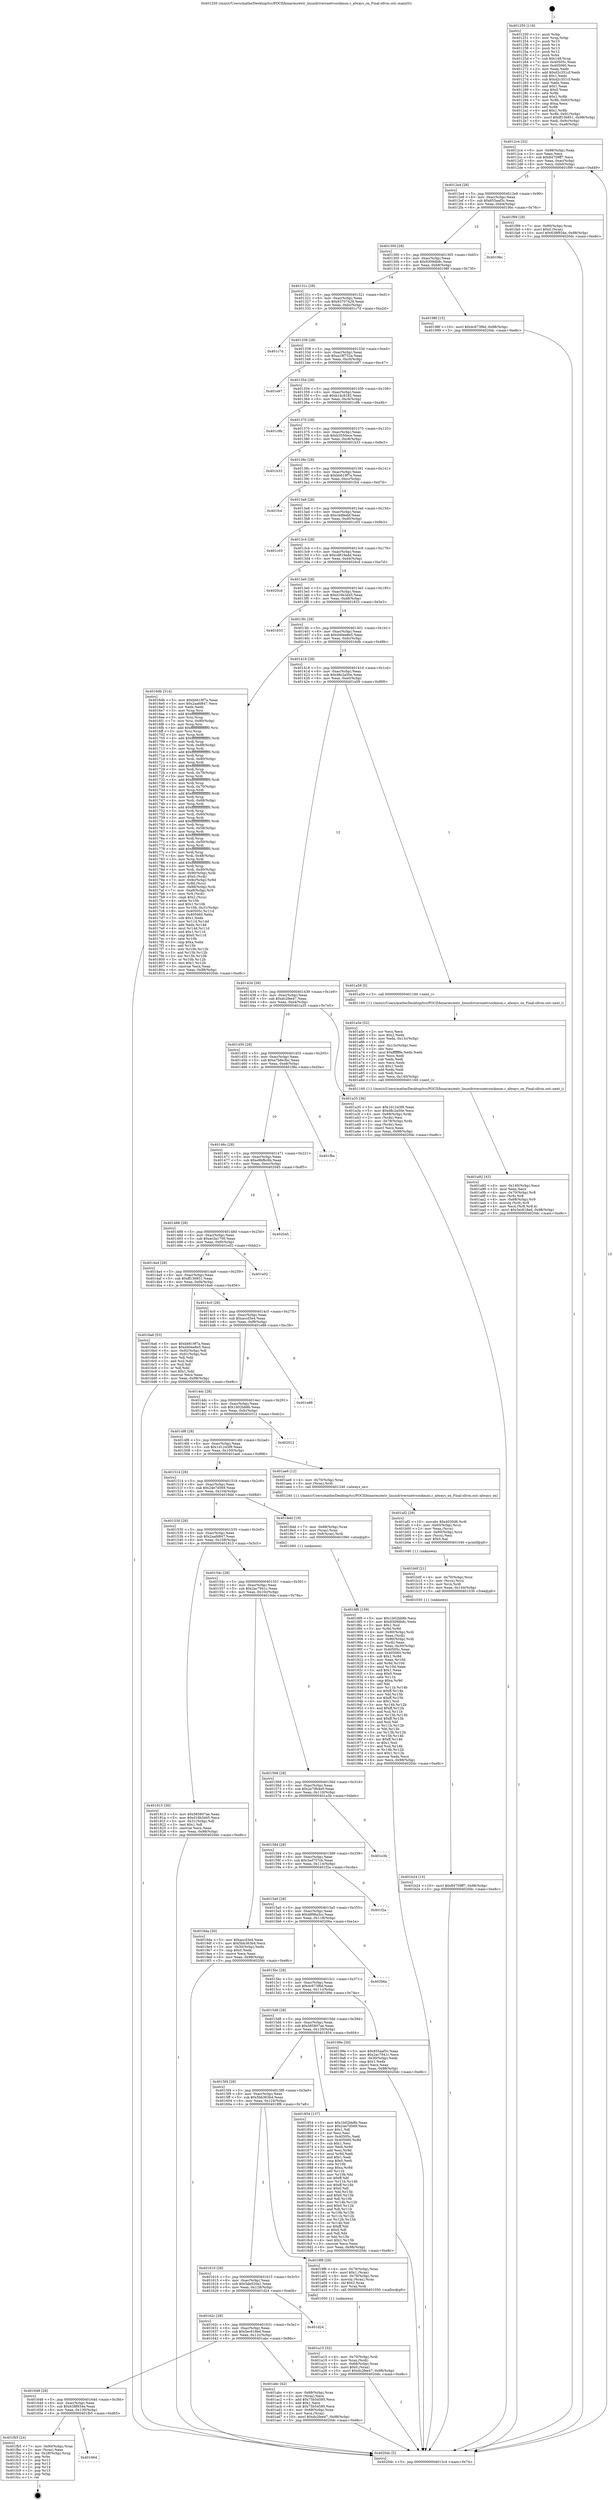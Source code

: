 digraph "0x401250" {
  label = "0x401250 (/mnt/c/Users/mathe/Desktop/tcc/POCII/binaries/extr_linuxdriversnetvsockmon.c_always_on_Final-ollvm.out::main(0))"
  labelloc = "t"
  node[shape=record]

  Entry [label="",width=0.3,height=0.3,shape=circle,fillcolor=black,style=filled]
  "0x4012c4" [label="{
     0x4012c4 [32]\l
     | [instrs]\l
     &nbsp;&nbsp;0x4012c4 \<+6\>: mov -0x98(%rbp),%eax\l
     &nbsp;&nbsp;0x4012ca \<+2\>: mov %eax,%ecx\l
     &nbsp;&nbsp;0x4012cc \<+6\>: sub $0x84759ff7,%ecx\l
     &nbsp;&nbsp;0x4012d2 \<+6\>: mov %eax,-0xac(%rbp)\l
     &nbsp;&nbsp;0x4012d8 \<+6\>: mov %ecx,-0xb0(%rbp)\l
     &nbsp;&nbsp;0x4012de \<+6\>: je 0000000000401f99 \<main+0xd49\>\l
  }"]
  "0x401f99" [label="{
     0x401f99 [28]\l
     | [instrs]\l
     &nbsp;&nbsp;0x401f99 \<+7\>: mov -0x90(%rbp),%rax\l
     &nbsp;&nbsp;0x401fa0 \<+6\>: movl $0x0,(%rax)\l
     &nbsp;&nbsp;0x401fa6 \<+10\>: movl $0x638f934e,-0x98(%rbp)\l
     &nbsp;&nbsp;0x401fb0 \<+5\>: jmp 00000000004020dc \<main+0xe8c\>\l
  }"]
  "0x4012e4" [label="{
     0x4012e4 [28]\l
     | [instrs]\l
     &nbsp;&nbsp;0x4012e4 \<+5\>: jmp 00000000004012e9 \<main+0x99\>\l
     &nbsp;&nbsp;0x4012e9 \<+6\>: mov -0xac(%rbp),%eax\l
     &nbsp;&nbsp;0x4012ef \<+5\>: sub $0x855aaf3c,%eax\l
     &nbsp;&nbsp;0x4012f4 \<+6\>: mov %eax,-0xb4(%rbp)\l
     &nbsp;&nbsp;0x4012fa \<+6\>: je 00000000004019bc \<main+0x76c\>\l
  }"]
  Exit [label="",width=0.3,height=0.3,shape=circle,fillcolor=black,style=filled,peripheries=2]
  "0x4019bc" [label="{
     0x4019bc\l
  }", style=dashed]
  "0x401300" [label="{
     0x401300 [28]\l
     | [instrs]\l
     &nbsp;&nbsp;0x401300 \<+5\>: jmp 0000000000401305 \<main+0xb5\>\l
     &nbsp;&nbsp;0x401305 \<+6\>: mov -0xac(%rbp),%eax\l
     &nbsp;&nbsp;0x40130b \<+5\>: sub $0x9309db8c,%eax\l
     &nbsp;&nbsp;0x401310 \<+6\>: mov %eax,-0xb8(%rbp)\l
     &nbsp;&nbsp;0x401316 \<+6\>: je 000000000040198f \<main+0x73f\>\l
  }"]
  "0x401664" [label="{
     0x401664\l
  }", style=dashed]
  "0x40198f" [label="{
     0x40198f [15]\l
     | [instrs]\l
     &nbsp;&nbsp;0x40198f \<+10\>: movl $0x4c673f6d,-0x98(%rbp)\l
     &nbsp;&nbsp;0x401999 \<+5\>: jmp 00000000004020dc \<main+0xe8c\>\l
  }"]
  "0x40131c" [label="{
     0x40131c [28]\l
     | [instrs]\l
     &nbsp;&nbsp;0x40131c \<+5\>: jmp 0000000000401321 \<main+0xd1\>\l
     &nbsp;&nbsp;0x401321 \<+6\>: mov -0xac(%rbp),%eax\l
     &nbsp;&nbsp;0x401327 \<+5\>: sub $0x93707429,%eax\l
     &nbsp;&nbsp;0x40132c \<+6\>: mov %eax,-0xbc(%rbp)\l
     &nbsp;&nbsp;0x401332 \<+6\>: je 0000000000401c7d \<main+0xa2d\>\l
  }"]
  "0x401fb5" [label="{
     0x401fb5 [24]\l
     | [instrs]\l
     &nbsp;&nbsp;0x401fb5 \<+7\>: mov -0x90(%rbp),%rax\l
     &nbsp;&nbsp;0x401fbc \<+2\>: mov (%rax),%eax\l
     &nbsp;&nbsp;0x401fbe \<+4\>: lea -0x28(%rbp),%rsp\l
     &nbsp;&nbsp;0x401fc2 \<+1\>: pop %rbx\l
     &nbsp;&nbsp;0x401fc3 \<+2\>: pop %r12\l
     &nbsp;&nbsp;0x401fc5 \<+2\>: pop %r13\l
     &nbsp;&nbsp;0x401fc7 \<+2\>: pop %r14\l
     &nbsp;&nbsp;0x401fc9 \<+2\>: pop %r15\l
     &nbsp;&nbsp;0x401fcb \<+1\>: pop %rbp\l
     &nbsp;&nbsp;0x401fcc \<+1\>: ret\l
  }"]
  "0x401c7d" [label="{
     0x401c7d\l
  }", style=dashed]
  "0x401338" [label="{
     0x401338 [28]\l
     | [instrs]\l
     &nbsp;&nbsp;0x401338 \<+5\>: jmp 000000000040133d \<main+0xed\>\l
     &nbsp;&nbsp;0x40133d \<+6\>: mov -0xac(%rbp),%eax\l
     &nbsp;&nbsp;0x401343 \<+5\>: sub $0xa18f752a,%eax\l
     &nbsp;&nbsp;0x401348 \<+6\>: mov %eax,-0xc0(%rbp)\l
     &nbsp;&nbsp;0x40134e \<+6\>: je 0000000000401e97 \<main+0xc47\>\l
  }"]
  "0x401b24" [label="{
     0x401b24 [15]\l
     | [instrs]\l
     &nbsp;&nbsp;0x401b24 \<+10\>: movl $0x84759ff7,-0x98(%rbp)\l
     &nbsp;&nbsp;0x401b2e \<+5\>: jmp 00000000004020dc \<main+0xe8c\>\l
  }"]
  "0x401e97" [label="{
     0x401e97\l
  }", style=dashed]
  "0x401354" [label="{
     0x401354 [28]\l
     | [instrs]\l
     &nbsp;&nbsp;0x401354 \<+5\>: jmp 0000000000401359 \<main+0x109\>\l
     &nbsp;&nbsp;0x401359 \<+6\>: mov -0xac(%rbp),%eax\l
     &nbsp;&nbsp;0x40135f \<+5\>: sub $0xb14c8182,%eax\l
     &nbsp;&nbsp;0x401364 \<+6\>: mov %eax,-0xc4(%rbp)\l
     &nbsp;&nbsp;0x40136a \<+6\>: je 0000000000401c9b \<main+0xa4b\>\l
  }"]
  "0x401b0f" [label="{
     0x401b0f [21]\l
     | [instrs]\l
     &nbsp;&nbsp;0x401b0f \<+4\>: mov -0x70(%rbp),%rcx\l
     &nbsp;&nbsp;0x401b13 \<+3\>: mov (%rcx),%rcx\l
     &nbsp;&nbsp;0x401b16 \<+3\>: mov %rcx,%rdi\l
     &nbsp;&nbsp;0x401b19 \<+6\>: mov %eax,-0x144(%rbp)\l
     &nbsp;&nbsp;0x401b1f \<+5\>: call 0000000000401030 \<free@plt\>\l
     | [calls]\l
     &nbsp;&nbsp;0x401030 \{1\} (unknown)\l
  }"]
  "0x401c9b" [label="{
     0x401c9b\l
  }", style=dashed]
  "0x401370" [label="{
     0x401370 [28]\l
     | [instrs]\l
     &nbsp;&nbsp;0x401370 \<+5\>: jmp 0000000000401375 \<main+0x125\>\l
     &nbsp;&nbsp;0x401375 \<+6\>: mov -0xac(%rbp),%eax\l
     &nbsp;&nbsp;0x40137b \<+5\>: sub $0xb3550ece,%eax\l
     &nbsp;&nbsp;0x401380 \<+6\>: mov %eax,-0xc8(%rbp)\l
     &nbsp;&nbsp;0x401386 \<+6\>: je 0000000000401b33 \<main+0x8e3\>\l
  }"]
  "0x401af2" [label="{
     0x401af2 [29]\l
     | [instrs]\l
     &nbsp;&nbsp;0x401af2 \<+10\>: movabs $0x4030d6,%rdi\l
     &nbsp;&nbsp;0x401afc \<+4\>: mov -0x60(%rbp),%rcx\l
     &nbsp;&nbsp;0x401b00 \<+2\>: mov %eax,(%rcx)\l
     &nbsp;&nbsp;0x401b02 \<+4\>: mov -0x60(%rbp),%rcx\l
     &nbsp;&nbsp;0x401b06 \<+2\>: mov (%rcx),%esi\l
     &nbsp;&nbsp;0x401b08 \<+2\>: mov $0x0,%al\l
     &nbsp;&nbsp;0x401b0a \<+5\>: call 0000000000401040 \<printf@plt\>\l
     | [calls]\l
     &nbsp;&nbsp;0x401040 \{1\} (unknown)\l
  }"]
  "0x401b33" [label="{
     0x401b33\l
  }", style=dashed]
  "0x40138c" [label="{
     0x40138c [28]\l
     | [instrs]\l
     &nbsp;&nbsp;0x40138c \<+5\>: jmp 0000000000401391 \<main+0x141\>\l
     &nbsp;&nbsp;0x401391 \<+6\>: mov -0xac(%rbp),%eax\l
     &nbsp;&nbsp;0x401397 \<+5\>: sub $0xbb619f7a,%eax\l
     &nbsp;&nbsp;0x40139c \<+6\>: mov %eax,-0xcc(%rbp)\l
     &nbsp;&nbsp;0x4013a2 \<+6\>: je 0000000000401fcd \<main+0xd7d\>\l
  }"]
  "0x401648" [label="{
     0x401648 [28]\l
     | [instrs]\l
     &nbsp;&nbsp;0x401648 \<+5\>: jmp 000000000040164d \<main+0x3fd\>\l
     &nbsp;&nbsp;0x40164d \<+6\>: mov -0xac(%rbp),%eax\l
     &nbsp;&nbsp;0x401653 \<+5\>: sub $0x638f934e,%eax\l
     &nbsp;&nbsp;0x401658 \<+6\>: mov %eax,-0x130(%rbp)\l
     &nbsp;&nbsp;0x40165e \<+6\>: je 0000000000401fb5 \<main+0xd65\>\l
  }"]
  "0x401fcd" [label="{
     0x401fcd\l
  }", style=dashed]
  "0x4013a8" [label="{
     0x4013a8 [28]\l
     | [instrs]\l
     &nbsp;&nbsp;0x4013a8 \<+5\>: jmp 00000000004013ad \<main+0x15d\>\l
     &nbsp;&nbsp;0x4013ad \<+6\>: mov -0xac(%rbp),%eax\l
     &nbsp;&nbsp;0x4013b3 \<+5\>: sub $0xc4dfeebf,%eax\l
     &nbsp;&nbsp;0x4013b8 \<+6\>: mov %eax,-0xd0(%rbp)\l
     &nbsp;&nbsp;0x4013be \<+6\>: je 0000000000401c03 \<main+0x9b3\>\l
  }"]
  "0x401abc" [label="{
     0x401abc [42]\l
     | [instrs]\l
     &nbsp;&nbsp;0x401abc \<+4\>: mov -0x68(%rbp),%rax\l
     &nbsp;&nbsp;0x401ac0 \<+2\>: mov (%rax),%ecx\l
     &nbsp;&nbsp;0x401ac2 \<+6\>: add $0x75b54595,%ecx\l
     &nbsp;&nbsp;0x401ac8 \<+3\>: add $0x1,%ecx\l
     &nbsp;&nbsp;0x401acb \<+6\>: sub $0x75b54595,%ecx\l
     &nbsp;&nbsp;0x401ad1 \<+4\>: mov -0x68(%rbp),%rax\l
     &nbsp;&nbsp;0x401ad5 \<+2\>: mov %ecx,(%rax)\l
     &nbsp;&nbsp;0x401ad7 \<+10\>: movl $0xdc2fee47,-0x98(%rbp)\l
     &nbsp;&nbsp;0x401ae1 \<+5\>: jmp 00000000004020dc \<main+0xe8c\>\l
  }"]
  "0x401c03" [label="{
     0x401c03\l
  }", style=dashed]
  "0x4013c4" [label="{
     0x4013c4 [28]\l
     | [instrs]\l
     &nbsp;&nbsp;0x4013c4 \<+5\>: jmp 00000000004013c9 \<main+0x179\>\l
     &nbsp;&nbsp;0x4013c9 \<+6\>: mov -0xac(%rbp),%eax\l
     &nbsp;&nbsp;0x4013cf \<+5\>: sub $0xcd819add,%eax\l
     &nbsp;&nbsp;0x4013d4 \<+6\>: mov %eax,-0xd4(%rbp)\l
     &nbsp;&nbsp;0x4013da \<+6\>: je 00000000004020cd \<main+0xe7d\>\l
  }"]
  "0x40162c" [label="{
     0x40162c [28]\l
     | [instrs]\l
     &nbsp;&nbsp;0x40162c \<+5\>: jmp 0000000000401631 \<main+0x3e1\>\l
     &nbsp;&nbsp;0x401631 \<+6\>: mov -0xac(%rbp),%eax\l
     &nbsp;&nbsp;0x401637 \<+5\>: sub $0x5ec618ed,%eax\l
     &nbsp;&nbsp;0x40163c \<+6\>: mov %eax,-0x12c(%rbp)\l
     &nbsp;&nbsp;0x401642 \<+6\>: je 0000000000401abc \<main+0x86c\>\l
  }"]
  "0x4020cd" [label="{
     0x4020cd\l
  }", style=dashed]
  "0x4013e0" [label="{
     0x4013e0 [28]\l
     | [instrs]\l
     &nbsp;&nbsp;0x4013e0 \<+5\>: jmp 00000000004013e5 \<main+0x195\>\l
     &nbsp;&nbsp;0x4013e5 \<+6\>: mov -0xac(%rbp),%eax\l
     &nbsp;&nbsp;0x4013eb \<+5\>: sub $0xd16b3d45,%eax\l
     &nbsp;&nbsp;0x4013f0 \<+6\>: mov %eax,-0xd8(%rbp)\l
     &nbsp;&nbsp;0x4013f6 \<+6\>: je 0000000000401833 \<main+0x5e3\>\l
  }"]
  "0x401d24" [label="{
     0x401d24\l
  }", style=dashed]
  "0x401833" [label="{
     0x401833\l
  }", style=dashed]
  "0x4013fc" [label="{
     0x4013fc [28]\l
     | [instrs]\l
     &nbsp;&nbsp;0x4013fc \<+5\>: jmp 0000000000401401 \<main+0x1b1\>\l
     &nbsp;&nbsp;0x401401 \<+6\>: mov -0xac(%rbp),%eax\l
     &nbsp;&nbsp;0x401407 \<+5\>: sub $0xd40ee8e5,%eax\l
     &nbsp;&nbsp;0x40140c \<+6\>: mov %eax,-0xdc(%rbp)\l
     &nbsp;&nbsp;0x401412 \<+6\>: je 00000000004016db \<main+0x48b\>\l
  }"]
  "0x401a92" [label="{
     0x401a92 [42]\l
     | [instrs]\l
     &nbsp;&nbsp;0x401a92 \<+6\>: mov -0x140(%rbp),%ecx\l
     &nbsp;&nbsp;0x401a98 \<+3\>: imul %eax,%ecx\l
     &nbsp;&nbsp;0x401a9b \<+4\>: mov -0x70(%rbp),%r8\l
     &nbsp;&nbsp;0x401a9f \<+3\>: mov (%r8),%r8\l
     &nbsp;&nbsp;0x401aa2 \<+4\>: mov -0x68(%rbp),%r9\l
     &nbsp;&nbsp;0x401aa6 \<+3\>: movslq (%r9),%r9\l
     &nbsp;&nbsp;0x401aa9 \<+4\>: mov %ecx,(%r8,%r9,4)\l
     &nbsp;&nbsp;0x401aad \<+10\>: movl $0x5ec618ed,-0x98(%rbp)\l
     &nbsp;&nbsp;0x401ab7 \<+5\>: jmp 00000000004020dc \<main+0xe8c\>\l
  }"]
  "0x4016db" [label="{
     0x4016db [314]\l
     | [instrs]\l
     &nbsp;&nbsp;0x4016db \<+5\>: mov $0xbb619f7a,%eax\l
     &nbsp;&nbsp;0x4016e0 \<+5\>: mov $0x2aafd847,%ecx\l
     &nbsp;&nbsp;0x4016e5 \<+2\>: xor %edx,%edx\l
     &nbsp;&nbsp;0x4016e7 \<+3\>: mov %rsp,%rsi\l
     &nbsp;&nbsp;0x4016ea \<+4\>: add $0xfffffffffffffff0,%rsi\l
     &nbsp;&nbsp;0x4016ee \<+3\>: mov %rsi,%rsp\l
     &nbsp;&nbsp;0x4016f1 \<+7\>: mov %rsi,-0x90(%rbp)\l
     &nbsp;&nbsp;0x4016f8 \<+3\>: mov %rsp,%rsi\l
     &nbsp;&nbsp;0x4016fb \<+4\>: add $0xfffffffffffffff0,%rsi\l
     &nbsp;&nbsp;0x4016ff \<+3\>: mov %rsi,%rsp\l
     &nbsp;&nbsp;0x401702 \<+3\>: mov %rsp,%rdi\l
     &nbsp;&nbsp;0x401705 \<+4\>: add $0xfffffffffffffff0,%rdi\l
     &nbsp;&nbsp;0x401709 \<+3\>: mov %rdi,%rsp\l
     &nbsp;&nbsp;0x40170c \<+7\>: mov %rdi,-0x88(%rbp)\l
     &nbsp;&nbsp;0x401713 \<+3\>: mov %rsp,%rdi\l
     &nbsp;&nbsp;0x401716 \<+4\>: add $0xfffffffffffffff0,%rdi\l
     &nbsp;&nbsp;0x40171a \<+3\>: mov %rdi,%rsp\l
     &nbsp;&nbsp;0x40171d \<+4\>: mov %rdi,-0x80(%rbp)\l
     &nbsp;&nbsp;0x401721 \<+3\>: mov %rsp,%rdi\l
     &nbsp;&nbsp;0x401724 \<+4\>: add $0xfffffffffffffff0,%rdi\l
     &nbsp;&nbsp;0x401728 \<+3\>: mov %rdi,%rsp\l
     &nbsp;&nbsp;0x40172b \<+4\>: mov %rdi,-0x78(%rbp)\l
     &nbsp;&nbsp;0x40172f \<+3\>: mov %rsp,%rdi\l
     &nbsp;&nbsp;0x401732 \<+4\>: add $0xfffffffffffffff0,%rdi\l
     &nbsp;&nbsp;0x401736 \<+3\>: mov %rdi,%rsp\l
     &nbsp;&nbsp;0x401739 \<+4\>: mov %rdi,-0x70(%rbp)\l
     &nbsp;&nbsp;0x40173d \<+3\>: mov %rsp,%rdi\l
     &nbsp;&nbsp;0x401740 \<+4\>: add $0xfffffffffffffff0,%rdi\l
     &nbsp;&nbsp;0x401744 \<+3\>: mov %rdi,%rsp\l
     &nbsp;&nbsp;0x401747 \<+4\>: mov %rdi,-0x68(%rbp)\l
     &nbsp;&nbsp;0x40174b \<+3\>: mov %rsp,%rdi\l
     &nbsp;&nbsp;0x40174e \<+4\>: add $0xfffffffffffffff0,%rdi\l
     &nbsp;&nbsp;0x401752 \<+3\>: mov %rdi,%rsp\l
     &nbsp;&nbsp;0x401755 \<+4\>: mov %rdi,-0x60(%rbp)\l
     &nbsp;&nbsp;0x401759 \<+3\>: mov %rsp,%rdi\l
     &nbsp;&nbsp;0x40175c \<+4\>: add $0xfffffffffffffff0,%rdi\l
     &nbsp;&nbsp;0x401760 \<+3\>: mov %rdi,%rsp\l
     &nbsp;&nbsp;0x401763 \<+4\>: mov %rdi,-0x58(%rbp)\l
     &nbsp;&nbsp;0x401767 \<+3\>: mov %rsp,%rdi\l
     &nbsp;&nbsp;0x40176a \<+4\>: add $0xfffffffffffffff0,%rdi\l
     &nbsp;&nbsp;0x40176e \<+3\>: mov %rdi,%rsp\l
     &nbsp;&nbsp;0x401771 \<+4\>: mov %rdi,-0x50(%rbp)\l
     &nbsp;&nbsp;0x401775 \<+3\>: mov %rsp,%rdi\l
     &nbsp;&nbsp;0x401778 \<+4\>: add $0xfffffffffffffff0,%rdi\l
     &nbsp;&nbsp;0x40177c \<+3\>: mov %rdi,%rsp\l
     &nbsp;&nbsp;0x40177f \<+4\>: mov %rdi,-0x48(%rbp)\l
     &nbsp;&nbsp;0x401783 \<+3\>: mov %rsp,%rdi\l
     &nbsp;&nbsp;0x401786 \<+4\>: add $0xfffffffffffffff0,%rdi\l
     &nbsp;&nbsp;0x40178a \<+3\>: mov %rdi,%rsp\l
     &nbsp;&nbsp;0x40178d \<+4\>: mov %rdi,-0x40(%rbp)\l
     &nbsp;&nbsp;0x401791 \<+7\>: mov -0x90(%rbp),%rdi\l
     &nbsp;&nbsp;0x401798 \<+6\>: movl $0x0,(%rdi)\l
     &nbsp;&nbsp;0x40179e \<+7\>: mov -0x9c(%rbp),%r8d\l
     &nbsp;&nbsp;0x4017a5 \<+3\>: mov %r8d,(%rsi)\l
     &nbsp;&nbsp;0x4017a8 \<+7\>: mov -0x88(%rbp),%rdi\l
     &nbsp;&nbsp;0x4017af \<+7\>: mov -0xa8(%rbp),%r9\l
     &nbsp;&nbsp;0x4017b6 \<+3\>: mov %r9,(%rdi)\l
     &nbsp;&nbsp;0x4017b9 \<+3\>: cmpl $0x2,(%rsi)\l
     &nbsp;&nbsp;0x4017bc \<+4\>: setne %r10b\l
     &nbsp;&nbsp;0x4017c0 \<+4\>: and $0x1,%r10b\l
     &nbsp;&nbsp;0x4017c4 \<+4\>: mov %r10b,-0x31(%rbp)\l
     &nbsp;&nbsp;0x4017c8 \<+8\>: mov 0x40505c,%r11d\l
     &nbsp;&nbsp;0x4017d0 \<+7\>: mov 0x405060,%ebx\l
     &nbsp;&nbsp;0x4017d7 \<+3\>: sub $0x1,%edx\l
     &nbsp;&nbsp;0x4017da \<+3\>: mov %r11d,%r14d\l
     &nbsp;&nbsp;0x4017dd \<+3\>: add %edx,%r14d\l
     &nbsp;&nbsp;0x4017e0 \<+4\>: imul %r14d,%r11d\l
     &nbsp;&nbsp;0x4017e4 \<+4\>: and $0x1,%r11d\l
     &nbsp;&nbsp;0x4017e8 \<+4\>: cmp $0x0,%r11d\l
     &nbsp;&nbsp;0x4017ec \<+4\>: sete %r10b\l
     &nbsp;&nbsp;0x4017f0 \<+3\>: cmp $0xa,%ebx\l
     &nbsp;&nbsp;0x4017f3 \<+4\>: setl %r15b\l
     &nbsp;&nbsp;0x4017f7 \<+3\>: mov %r10b,%r12b\l
     &nbsp;&nbsp;0x4017fa \<+3\>: and %r15b,%r12b\l
     &nbsp;&nbsp;0x4017fd \<+3\>: xor %r15b,%r10b\l
     &nbsp;&nbsp;0x401800 \<+3\>: or %r10b,%r12b\l
     &nbsp;&nbsp;0x401803 \<+4\>: test $0x1,%r12b\l
     &nbsp;&nbsp;0x401807 \<+3\>: cmovne %ecx,%eax\l
     &nbsp;&nbsp;0x40180a \<+6\>: mov %eax,-0x98(%rbp)\l
     &nbsp;&nbsp;0x401810 \<+5\>: jmp 00000000004020dc \<main+0xe8c\>\l
  }"]
  "0x401418" [label="{
     0x401418 [28]\l
     | [instrs]\l
     &nbsp;&nbsp;0x401418 \<+5\>: jmp 000000000040141d \<main+0x1cd\>\l
     &nbsp;&nbsp;0x40141d \<+6\>: mov -0xac(%rbp),%eax\l
     &nbsp;&nbsp;0x401423 \<+5\>: sub $0xd8c2a50e,%eax\l
     &nbsp;&nbsp;0x401428 \<+6\>: mov %eax,-0xe0(%rbp)\l
     &nbsp;&nbsp;0x40142e \<+6\>: je 0000000000401a59 \<main+0x809\>\l
  }"]
  "0x401a5e" [label="{
     0x401a5e [52]\l
     | [instrs]\l
     &nbsp;&nbsp;0x401a5e \<+2\>: xor %ecx,%ecx\l
     &nbsp;&nbsp;0x401a60 \<+5\>: mov $0x2,%edx\l
     &nbsp;&nbsp;0x401a65 \<+6\>: mov %edx,-0x13c(%rbp)\l
     &nbsp;&nbsp;0x401a6b \<+1\>: cltd\l
     &nbsp;&nbsp;0x401a6c \<+6\>: mov -0x13c(%rbp),%esi\l
     &nbsp;&nbsp;0x401a72 \<+2\>: idiv %esi\l
     &nbsp;&nbsp;0x401a74 \<+6\>: imul $0xfffffffe,%edx,%edx\l
     &nbsp;&nbsp;0x401a7a \<+2\>: mov %ecx,%edi\l
     &nbsp;&nbsp;0x401a7c \<+2\>: sub %edx,%edi\l
     &nbsp;&nbsp;0x401a7e \<+2\>: mov %ecx,%edx\l
     &nbsp;&nbsp;0x401a80 \<+3\>: sub $0x1,%edx\l
     &nbsp;&nbsp;0x401a83 \<+2\>: add %edx,%edi\l
     &nbsp;&nbsp;0x401a85 \<+2\>: sub %edi,%ecx\l
     &nbsp;&nbsp;0x401a87 \<+6\>: mov %ecx,-0x140(%rbp)\l
     &nbsp;&nbsp;0x401a8d \<+5\>: call 0000000000401160 \<next_i\>\l
     | [calls]\l
     &nbsp;&nbsp;0x401160 \{1\} (/mnt/c/Users/mathe/Desktop/tcc/POCII/binaries/extr_linuxdriversnetvsockmon.c_always_on_Final-ollvm.out::next_i)\l
  }"]
  "0x401a59" [label="{
     0x401a59 [5]\l
     | [instrs]\l
     &nbsp;&nbsp;0x401a59 \<+5\>: call 0000000000401160 \<next_i\>\l
     | [calls]\l
     &nbsp;&nbsp;0x401160 \{1\} (/mnt/c/Users/mathe/Desktop/tcc/POCII/binaries/extr_linuxdriversnetvsockmon.c_always_on_Final-ollvm.out::next_i)\l
  }"]
  "0x401434" [label="{
     0x401434 [28]\l
     | [instrs]\l
     &nbsp;&nbsp;0x401434 \<+5\>: jmp 0000000000401439 \<main+0x1e9\>\l
     &nbsp;&nbsp;0x401439 \<+6\>: mov -0xac(%rbp),%eax\l
     &nbsp;&nbsp;0x40143f \<+5\>: sub $0xdc2fee47,%eax\l
     &nbsp;&nbsp;0x401444 \<+6\>: mov %eax,-0xe4(%rbp)\l
     &nbsp;&nbsp;0x40144a \<+6\>: je 0000000000401a35 \<main+0x7e5\>\l
  }"]
  "0x401a15" [label="{
     0x401a15 [32]\l
     | [instrs]\l
     &nbsp;&nbsp;0x401a15 \<+4\>: mov -0x70(%rbp),%rdi\l
     &nbsp;&nbsp;0x401a19 \<+3\>: mov %rax,(%rdi)\l
     &nbsp;&nbsp;0x401a1c \<+4\>: mov -0x68(%rbp),%rax\l
     &nbsp;&nbsp;0x401a20 \<+6\>: movl $0x0,(%rax)\l
     &nbsp;&nbsp;0x401a26 \<+10\>: movl $0xdc2fee47,-0x98(%rbp)\l
     &nbsp;&nbsp;0x401a30 \<+5\>: jmp 00000000004020dc \<main+0xe8c\>\l
  }"]
  "0x401a35" [label="{
     0x401a35 [36]\l
     | [instrs]\l
     &nbsp;&nbsp;0x401a35 \<+5\>: mov $0x1d1243f9,%eax\l
     &nbsp;&nbsp;0x401a3a \<+5\>: mov $0xd8c2a50e,%ecx\l
     &nbsp;&nbsp;0x401a3f \<+4\>: mov -0x68(%rbp),%rdx\l
     &nbsp;&nbsp;0x401a43 \<+2\>: mov (%rdx),%esi\l
     &nbsp;&nbsp;0x401a45 \<+4\>: mov -0x78(%rbp),%rdx\l
     &nbsp;&nbsp;0x401a49 \<+2\>: cmp (%rdx),%esi\l
     &nbsp;&nbsp;0x401a4b \<+3\>: cmovl %ecx,%eax\l
     &nbsp;&nbsp;0x401a4e \<+6\>: mov %eax,-0x98(%rbp)\l
     &nbsp;&nbsp;0x401a54 \<+5\>: jmp 00000000004020dc \<main+0xe8c\>\l
  }"]
  "0x401450" [label="{
     0x401450 [28]\l
     | [instrs]\l
     &nbsp;&nbsp;0x401450 \<+5\>: jmp 0000000000401455 \<main+0x205\>\l
     &nbsp;&nbsp;0x401455 \<+6\>: mov -0xac(%rbp),%eax\l
     &nbsp;&nbsp;0x40145b \<+5\>: sub $0xe7b8e3bc,%eax\l
     &nbsp;&nbsp;0x401460 \<+6\>: mov %eax,-0xe8(%rbp)\l
     &nbsp;&nbsp;0x401466 \<+6\>: je 0000000000401f8a \<main+0xd3a\>\l
  }"]
  "0x401610" [label="{
     0x401610 [28]\l
     | [instrs]\l
     &nbsp;&nbsp;0x401610 \<+5\>: jmp 0000000000401615 \<main+0x3c5\>\l
     &nbsp;&nbsp;0x401615 \<+6\>: mov -0xac(%rbp),%eax\l
     &nbsp;&nbsp;0x40161b \<+5\>: sub $0x5de020a1,%eax\l
     &nbsp;&nbsp;0x401620 \<+6\>: mov %eax,-0x128(%rbp)\l
     &nbsp;&nbsp;0x401626 \<+6\>: je 0000000000401d24 \<main+0xad4\>\l
  }"]
  "0x401f8a" [label="{
     0x401f8a\l
  }", style=dashed]
  "0x40146c" [label="{
     0x40146c [28]\l
     | [instrs]\l
     &nbsp;&nbsp;0x40146c \<+5\>: jmp 0000000000401471 \<main+0x221\>\l
     &nbsp;&nbsp;0x401471 \<+6\>: mov -0xac(%rbp),%eax\l
     &nbsp;&nbsp;0x401477 \<+5\>: sub $0xe9bf6c6b,%eax\l
     &nbsp;&nbsp;0x40147c \<+6\>: mov %eax,-0xec(%rbp)\l
     &nbsp;&nbsp;0x401482 \<+6\>: je 0000000000402045 \<main+0xdf5\>\l
  }"]
  "0x4019f8" [label="{
     0x4019f8 [29]\l
     | [instrs]\l
     &nbsp;&nbsp;0x4019f8 \<+4\>: mov -0x78(%rbp),%rax\l
     &nbsp;&nbsp;0x4019fc \<+6\>: movl $0x1,(%rax)\l
     &nbsp;&nbsp;0x401a02 \<+4\>: mov -0x78(%rbp),%rax\l
     &nbsp;&nbsp;0x401a06 \<+3\>: movslq (%rax),%rax\l
     &nbsp;&nbsp;0x401a09 \<+4\>: shl $0x2,%rax\l
     &nbsp;&nbsp;0x401a0d \<+3\>: mov %rax,%rdi\l
     &nbsp;&nbsp;0x401a10 \<+5\>: call 0000000000401050 \<malloc@plt\>\l
     | [calls]\l
     &nbsp;&nbsp;0x401050 \{1\} (unknown)\l
  }"]
  "0x402045" [label="{
     0x402045\l
  }", style=dashed]
  "0x401488" [label="{
     0x401488 [28]\l
     | [instrs]\l
     &nbsp;&nbsp;0x401488 \<+5\>: jmp 000000000040148d \<main+0x23d\>\l
     &nbsp;&nbsp;0x40148d \<+6\>: mov -0xac(%rbp),%eax\l
     &nbsp;&nbsp;0x401493 \<+5\>: sub $0xec3a1700,%eax\l
     &nbsp;&nbsp;0x401498 \<+6\>: mov %eax,-0xf0(%rbp)\l
     &nbsp;&nbsp;0x40149e \<+6\>: je 0000000000401e02 \<main+0xbb2\>\l
  }"]
  "0x4018f0" [label="{
     0x4018f0 [159]\l
     | [instrs]\l
     &nbsp;&nbsp;0x4018f0 \<+5\>: mov $0x1b02bb8b,%ecx\l
     &nbsp;&nbsp;0x4018f5 \<+5\>: mov $0x9309db8c,%edx\l
     &nbsp;&nbsp;0x4018fa \<+3\>: mov $0x1,%sil\l
     &nbsp;&nbsp;0x4018fd \<+3\>: xor %r8d,%r8d\l
     &nbsp;&nbsp;0x401900 \<+4\>: mov -0x80(%rbp),%rdi\l
     &nbsp;&nbsp;0x401904 \<+2\>: mov %eax,(%rdi)\l
     &nbsp;&nbsp;0x401906 \<+4\>: mov -0x80(%rbp),%rdi\l
     &nbsp;&nbsp;0x40190a \<+2\>: mov (%rdi),%eax\l
     &nbsp;&nbsp;0x40190c \<+3\>: mov %eax,-0x30(%rbp)\l
     &nbsp;&nbsp;0x40190f \<+7\>: mov 0x40505c,%eax\l
     &nbsp;&nbsp;0x401916 \<+8\>: mov 0x405060,%r9d\l
     &nbsp;&nbsp;0x40191e \<+4\>: sub $0x1,%r8d\l
     &nbsp;&nbsp;0x401922 \<+3\>: mov %eax,%r10d\l
     &nbsp;&nbsp;0x401925 \<+3\>: add %r8d,%r10d\l
     &nbsp;&nbsp;0x401928 \<+4\>: imul %r10d,%eax\l
     &nbsp;&nbsp;0x40192c \<+3\>: and $0x1,%eax\l
     &nbsp;&nbsp;0x40192f \<+3\>: cmp $0x0,%eax\l
     &nbsp;&nbsp;0x401932 \<+4\>: sete %r11b\l
     &nbsp;&nbsp;0x401936 \<+4\>: cmp $0xa,%r9d\l
     &nbsp;&nbsp;0x40193a \<+3\>: setl %bl\l
     &nbsp;&nbsp;0x40193d \<+3\>: mov %r11b,%r14b\l
     &nbsp;&nbsp;0x401940 \<+4\>: xor $0xff,%r14b\l
     &nbsp;&nbsp;0x401944 \<+3\>: mov %bl,%r15b\l
     &nbsp;&nbsp;0x401947 \<+4\>: xor $0xff,%r15b\l
     &nbsp;&nbsp;0x40194b \<+4\>: xor $0x1,%sil\l
     &nbsp;&nbsp;0x40194f \<+3\>: mov %r14b,%r12b\l
     &nbsp;&nbsp;0x401952 \<+4\>: and $0xff,%r12b\l
     &nbsp;&nbsp;0x401956 \<+3\>: and %sil,%r11b\l
     &nbsp;&nbsp;0x401959 \<+3\>: mov %r15b,%r13b\l
     &nbsp;&nbsp;0x40195c \<+4\>: and $0xff,%r13b\l
     &nbsp;&nbsp;0x401960 \<+3\>: and %sil,%bl\l
     &nbsp;&nbsp;0x401963 \<+3\>: or %r11b,%r12b\l
     &nbsp;&nbsp;0x401966 \<+3\>: or %bl,%r13b\l
     &nbsp;&nbsp;0x401969 \<+3\>: xor %r13b,%r12b\l
     &nbsp;&nbsp;0x40196c \<+3\>: or %r15b,%r14b\l
     &nbsp;&nbsp;0x40196f \<+4\>: xor $0xff,%r14b\l
     &nbsp;&nbsp;0x401973 \<+4\>: or $0x1,%sil\l
     &nbsp;&nbsp;0x401977 \<+3\>: and %sil,%r14b\l
     &nbsp;&nbsp;0x40197a \<+3\>: or %r14b,%r12b\l
     &nbsp;&nbsp;0x40197d \<+4\>: test $0x1,%r12b\l
     &nbsp;&nbsp;0x401981 \<+3\>: cmovne %edx,%ecx\l
     &nbsp;&nbsp;0x401984 \<+6\>: mov %ecx,-0x98(%rbp)\l
     &nbsp;&nbsp;0x40198a \<+5\>: jmp 00000000004020dc \<main+0xe8c\>\l
  }"]
  "0x401e02" [label="{
     0x401e02\l
  }", style=dashed]
  "0x4014a4" [label="{
     0x4014a4 [28]\l
     | [instrs]\l
     &nbsp;&nbsp;0x4014a4 \<+5\>: jmp 00000000004014a9 \<main+0x259\>\l
     &nbsp;&nbsp;0x4014a9 \<+6\>: mov -0xac(%rbp),%eax\l
     &nbsp;&nbsp;0x4014af \<+5\>: sub $0xff136851,%eax\l
     &nbsp;&nbsp;0x4014b4 \<+6\>: mov %eax,-0xf4(%rbp)\l
     &nbsp;&nbsp;0x4014ba \<+6\>: je 00000000004016a6 \<main+0x456\>\l
  }"]
  "0x4015f4" [label="{
     0x4015f4 [28]\l
     | [instrs]\l
     &nbsp;&nbsp;0x4015f4 \<+5\>: jmp 00000000004015f9 \<main+0x3a9\>\l
     &nbsp;&nbsp;0x4015f9 \<+6\>: mov -0xac(%rbp),%eax\l
     &nbsp;&nbsp;0x4015ff \<+5\>: sub $0x5bb363b4,%eax\l
     &nbsp;&nbsp;0x401604 \<+6\>: mov %eax,-0x124(%rbp)\l
     &nbsp;&nbsp;0x40160a \<+6\>: je 00000000004019f8 \<main+0x7a8\>\l
  }"]
  "0x4016a6" [label="{
     0x4016a6 [53]\l
     | [instrs]\l
     &nbsp;&nbsp;0x4016a6 \<+5\>: mov $0xbb619f7a,%eax\l
     &nbsp;&nbsp;0x4016ab \<+5\>: mov $0xd40ee8e5,%ecx\l
     &nbsp;&nbsp;0x4016b0 \<+6\>: mov -0x92(%rbp),%dl\l
     &nbsp;&nbsp;0x4016b6 \<+7\>: mov -0x91(%rbp),%sil\l
     &nbsp;&nbsp;0x4016bd \<+3\>: mov %dl,%dil\l
     &nbsp;&nbsp;0x4016c0 \<+3\>: and %sil,%dil\l
     &nbsp;&nbsp;0x4016c3 \<+3\>: xor %sil,%dl\l
     &nbsp;&nbsp;0x4016c6 \<+3\>: or %dl,%dil\l
     &nbsp;&nbsp;0x4016c9 \<+4\>: test $0x1,%dil\l
     &nbsp;&nbsp;0x4016cd \<+3\>: cmovne %ecx,%eax\l
     &nbsp;&nbsp;0x4016d0 \<+6\>: mov %eax,-0x98(%rbp)\l
     &nbsp;&nbsp;0x4016d6 \<+5\>: jmp 00000000004020dc \<main+0xe8c\>\l
  }"]
  "0x4014c0" [label="{
     0x4014c0 [28]\l
     | [instrs]\l
     &nbsp;&nbsp;0x4014c0 \<+5\>: jmp 00000000004014c5 \<main+0x275\>\l
     &nbsp;&nbsp;0x4014c5 \<+6\>: mov -0xac(%rbp),%eax\l
     &nbsp;&nbsp;0x4014cb \<+5\>: sub $0xaccd3e4,%eax\l
     &nbsp;&nbsp;0x4014d0 \<+6\>: mov %eax,-0xf8(%rbp)\l
     &nbsp;&nbsp;0x4014d6 \<+6\>: je 0000000000401e88 \<main+0xc38\>\l
  }"]
  "0x4020dc" [label="{
     0x4020dc [5]\l
     | [instrs]\l
     &nbsp;&nbsp;0x4020dc \<+5\>: jmp 00000000004012c4 \<main+0x74\>\l
  }"]
  "0x401250" [label="{
     0x401250 [116]\l
     | [instrs]\l
     &nbsp;&nbsp;0x401250 \<+1\>: push %rbp\l
     &nbsp;&nbsp;0x401251 \<+3\>: mov %rsp,%rbp\l
     &nbsp;&nbsp;0x401254 \<+2\>: push %r15\l
     &nbsp;&nbsp;0x401256 \<+2\>: push %r14\l
     &nbsp;&nbsp;0x401258 \<+2\>: push %r13\l
     &nbsp;&nbsp;0x40125a \<+2\>: push %r12\l
     &nbsp;&nbsp;0x40125c \<+1\>: push %rbx\l
     &nbsp;&nbsp;0x40125d \<+7\>: sub $0x148,%rsp\l
     &nbsp;&nbsp;0x401264 \<+7\>: mov 0x40505c,%eax\l
     &nbsp;&nbsp;0x40126b \<+7\>: mov 0x405060,%ecx\l
     &nbsp;&nbsp;0x401272 \<+2\>: mov %eax,%edx\l
     &nbsp;&nbsp;0x401274 \<+6\>: add $0xd2c351cf,%edx\l
     &nbsp;&nbsp;0x40127a \<+3\>: sub $0x1,%edx\l
     &nbsp;&nbsp;0x40127d \<+6\>: sub $0xd2c351cf,%edx\l
     &nbsp;&nbsp;0x401283 \<+3\>: imul %edx,%eax\l
     &nbsp;&nbsp;0x401286 \<+3\>: and $0x1,%eax\l
     &nbsp;&nbsp;0x401289 \<+3\>: cmp $0x0,%eax\l
     &nbsp;&nbsp;0x40128c \<+4\>: sete %r8b\l
     &nbsp;&nbsp;0x401290 \<+4\>: and $0x1,%r8b\l
     &nbsp;&nbsp;0x401294 \<+7\>: mov %r8b,-0x92(%rbp)\l
     &nbsp;&nbsp;0x40129b \<+3\>: cmp $0xa,%ecx\l
     &nbsp;&nbsp;0x40129e \<+4\>: setl %r8b\l
     &nbsp;&nbsp;0x4012a2 \<+4\>: and $0x1,%r8b\l
     &nbsp;&nbsp;0x4012a6 \<+7\>: mov %r8b,-0x91(%rbp)\l
     &nbsp;&nbsp;0x4012ad \<+10\>: movl $0xff136851,-0x98(%rbp)\l
     &nbsp;&nbsp;0x4012b7 \<+6\>: mov %edi,-0x9c(%rbp)\l
     &nbsp;&nbsp;0x4012bd \<+7\>: mov %rsi,-0xa8(%rbp)\l
  }"]
  "0x401854" [label="{
     0x401854 [137]\l
     | [instrs]\l
     &nbsp;&nbsp;0x401854 \<+5\>: mov $0x1b02bb8b,%eax\l
     &nbsp;&nbsp;0x401859 \<+5\>: mov $0x24e7d569,%ecx\l
     &nbsp;&nbsp;0x40185e \<+2\>: mov $0x1,%dl\l
     &nbsp;&nbsp;0x401860 \<+2\>: xor %esi,%esi\l
     &nbsp;&nbsp;0x401862 \<+7\>: mov 0x40505c,%edi\l
     &nbsp;&nbsp;0x401869 \<+8\>: mov 0x405060,%r8d\l
     &nbsp;&nbsp;0x401871 \<+3\>: sub $0x1,%esi\l
     &nbsp;&nbsp;0x401874 \<+3\>: mov %edi,%r9d\l
     &nbsp;&nbsp;0x401877 \<+3\>: add %esi,%r9d\l
     &nbsp;&nbsp;0x40187a \<+4\>: imul %r9d,%edi\l
     &nbsp;&nbsp;0x40187e \<+3\>: and $0x1,%edi\l
     &nbsp;&nbsp;0x401881 \<+3\>: cmp $0x0,%edi\l
     &nbsp;&nbsp;0x401884 \<+4\>: sete %r10b\l
     &nbsp;&nbsp;0x401888 \<+4\>: cmp $0xa,%r8d\l
     &nbsp;&nbsp;0x40188c \<+4\>: setl %r11b\l
     &nbsp;&nbsp;0x401890 \<+3\>: mov %r10b,%bl\l
     &nbsp;&nbsp;0x401893 \<+3\>: xor $0xff,%bl\l
     &nbsp;&nbsp;0x401896 \<+3\>: mov %r11b,%r14b\l
     &nbsp;&nbsp;0x401899 \<+4\>: xor $0xff,%r14b\l
     &nbsp;&nbsp;0x40189d \<+3\>: xor $0x0,%dl\l
     &nbsp;&nbsp;0x4018a0 \<+3\>: mov %bl,%r15b\l
     &nbsp;&nbsp;0x4018a3 \<+4\>: and $0x0,%r15b\l
     &nbsp;&nbsp;0x4018a7 \<+3\>: and %dl,%r10b\l
     &nbsp;&nbsp;0x4018aa \<+3\>: mov %r14b,%r12b\l
     &nbsp;&nbsp;0x4018ad \<+4\>: and $0x0,%r12b\l
     &nbsp;&nbsp;0x4018b1 \<+3\>: and %dl,%r11b\l
     &nbsp;&nbsp;0x4018b4 \<+3\>: or %r10b,%r15b\l
     &nbsp;&nbsp;0x4018b7 \<+3\>: or %r11b,%r12b\l
     &nbsp;&nbsp;0x4018ba \<+3\>: xor %r12b,%r15b\l
     &nbsp;&nbsp;0x4018bd \<+3\>: or %r14b,%bl\l
     &nbsp;&nbsp;0x4018c0 \<+3\>: xor $0xff,%bl\l
     &nbsp;&nbsp;0x4018c3 \<+3\>: or $0x0,%dl\l
     &nbsp;&nbsp;0x4018c6 \<+2\>: and %dl,%bl\l
     &nbsp;&nbsp;0x4018c8 \<+3\>: or %bl,%r15b\l
     &nbsp;&nbsp;0x4018cb \<+4\>: test $0x1,%r15b\l
     &nbsp;&nbsp;0x4018cf \<+3\>: cmovne %ecx,%eax\l
     &nbsp;&nbsp;0x4018d2 \<+6\>: mov %eax,-0x98(%rbp)\l
     &nbsp;&nbsp;0x4018d8 \<+5\>: jmp 00000000004020dc \<main+0xe8c\>\l
  }"]
  "0x4015d8" [label="{
     0x4015d8 [28]\l
     | [instrs]\l
     &nbsp;&nbsp;0x4015d8 \<+5\>: jmp 00000000004015dd \<main+0x38d\>\l
     &nbsp;&nbsp;0x4015dd \<+6\>: mov -0xac(%rbp),%eax\l
     &nbsp;&nbsp;0x4015e3 \<+5\>: sub $0x585807ae,%eax\l
     &nbsp;&nbsp;0x4015e8 \<+6\>: mov %eax,-0x120(%rbp)\l
     &nbsp;&nbsp;0x4015ee \<+6\>: je 0000000000401854 \<main+0x604\>\l
  }"]
  "0x401e88" [label="{
     0x401e88\l
  }", style=dashed]
  "0x4014dc" [label="{
     0x4014dc [28]\l
     | [instrs]\l
     &nbsp;&nbsp;0x4014dc \<+5\>: jmp 00000000004014e1 \<main+0x291\>\l
     &nbsp;&nbsp;0x4014e1 \<+6\>: mov -0xac(%rbp),%eax\l
     &nbsp;&nbsp;0x4014e7 \<+5\>: sub $0x1b02bb8b,%eax\l
     &nbsp;&nbsp;0x4014ec \<+6\>: mov %eax,-0xfc(%rbp)\l
     &nbsp;&nbsp;0x4014f2 \<+6\>: je 0000000000402012 \<main+0xdc2\>\l
  }"]
  "0x40199e" [label="{
     0x40199e [30]\l
     | [instrs]\l
     &nbsp;&nbsp;0x40199e \<+5\>: mov $0x855aaf3c,%eax\l
     &nbsp;&nbsp;0x4019a3 \<+5\>: mov $0x2ac7941c,%ecx\l
     &nbsp;&nbsp;0x4019a8 \<+3\>: mov -0x30(%rbp),%edx\l
     &nbsp;&nbsp;0x4019ab \<+3\>: cmp $0x1,%edx\l
     &nbsp;&nbsp;0x4019ae \<+3\>: cmovl %ecx,%eax\l
     &nbsp;&nbsp;0x4019b1 \<+6\>: mov %eax,-0x98(%rbp)\l
     &nbsp;&nbsp;0x4019b7 \<+5\>: jmp 00000000004020dc \<main+0xe8c\>\l
  }"]
  "0x402012" [label="{
     0x402012\l
  }", style=dashed]
  "0x4014f8" [label="{
     0x4014f8 [28]\l
     | [instrs]\l
     &nbsp;&nbsp;0x4014f8 \<+5\>: jmp 00000000004014fd \<main+0x2ad\>\l
     &nbsp;&nbsp;0x4014fd \<+6\>: mov -0xac(%rbp),%eax\l
     &nbsp;&nbsp;0x401503 \<+5\>: sub $0x1d1243f9,%eax\l
     &nbsp;&nbsp;0x401508 \<+6\>: mov %eax,-0x100(%rbp)\l
     &nbsp;&nbsp;0x40150e \<+6\>: je 0000000000401ae6 \<main+0x896\>\l
  }"]
  "0x4015bc" [label="{
     0x4015bc [28]\l
     | [instrs]\l
     &nbsp;&nbsp;0x4015bc \<+5\>: jmp 00000000004015c1 \<main+0x371\>\l
     &nbsp;&nbsp;0x4015c1 \<+6\>: mov -0xac(%rbp),%eax\l
     &nbsp;&nbsp;0x4015c7 \<+5\>: sub $0x4c673f6d,%eax\l
     &nbsp;&nbsp;0x4015cc \<+6\>: mov %eax,-0x11c(%rbp)\l
     &nbsp;&nbsp;0x4015d2 \<+6\>: je 000000000040199e \<main+0x74e\>\l
  }"]
  "0x401ae6" [label="{
     0x401ae6 [12]\l
     | [instrs]\l
     &nbsp;&nbsp;0x401ae6 \<+4\>: mov -0x70(%rbp),%rax\l
     &nbsp;&nbsp;0x401aea \<+3\>: mov (%rax),%rdi\l
     &nbsp;&nbsp;0x401aed \<+5\>: call 0000000000401240 \<always_on\>\l
     | [calls]\l
     &nbsp;&nbsp;0x401240 \{1\} (/mnt/c/Users/mathe/Desktop/tcc/POCII/binaries/extr_linuxdriversnetvsockmon.c_always_on_Final-ollvm.out::always_on)\l
  }"]
  "0x401514" [label="{
     0x401514 [28]\l
     | [instrs]\l
     &nbsp;&nbsp;0x401514 \<+5\>: jmp 0000000000401519 \<main+0x2c9\>\l
     &nbsp;&nbsp;0x401519 \<+6\>: mov -0xac(%rbp),%eax\l
     &nbsp;&nbsp;0x40151f \<+5\>: sub $0x24e7d569,%eax\l
     &nbsp;&nbsp;0x401524 \<+6\>: mov %eax,-0x104(%rbp)\l
     &nbsp;&nbsp;0x40152a \<+6\>: je 00000000004018dd \<main+0x68d\>\l
  }"]
  "0x40206a" [label="{
     0x40206a\l
  }", style=dashed]
  "0x4018dd" [label="{
     0x4018dd [19]\l
     | [instrs]\l
     &nbsp;&nbsp;0x4018dd \<+7\>: mov -0x88(%rbp),%rax\l
     &nbsp;&nbsp;0x4018e4 \<+3\>: mov (%rax),%rax\l
     &nbsp;&nbsp;0x4018e7 \<+4\>: mov 0x8(%rax),%rdi\l
     &nbsp;&nbsp;0x4018eb \<+5\>: call 0000000000401060 \<atoi@plt\>\l
     | [calls]\l
     &nbsp;&nbsp;0x401060 \{1\} (unknown)\l
  }"]
  "0x401530" [label="{
     0x401530 [28]\l
     | [instrs]\l
     &nbsp;&nbsp;0x401530 \<+5\>: jmp 0000000000401535 \<main+0x2e5\>\l
     &nbsp;&nbsp;0x401535 \<+6\>: mov -0xac(%rbp),%eax\l
     &nbsp;&nbsp;0x40153b \<+5\>: sub $0x2aafd847,%eax\l
     &nbsp;&nbsp;0x401540 \<+6\>: mov %eax,-0x108(%rbp)\l
     &nbsp;&nbsp;0x401546 \<+6\>: je 0000000000401815 \<main+0x5c5\>\l
  }"]
  "0x4015a0" [label="{
     0x4015a0 [28]\l
     | [instrs]\l
     &nbsp;&nbsp;0x4015a0 \<+5\>: jmp 00000000004015a5 \<main+0x355\>\l
     &nbsp;&nbsp;0x4015a5 \<+6\>: mov -0xac(%rbp),%eax\l
     &nbsp;&nbsp;0x4015ab \<+5\>: sub $0x4898a3cc,%eax\l
     &nbsp;&nbsp;0x4015b0 \<+6\>: mov %eax,-0x118(%rbp)\l
     &nbsp;&nbsp;0x4015b6 \<+6\>: je 000000000040206a \<main+0xe1a\>\l
  }"]
  "0x401815" [label="{
     0x401815 [30]\l
     | [instrs]\l
     &nbsp;&nbsp;0x401815 \<+5\>: mov $0x585807ae,%eax\l
     &nbsp;&nbsp;0x40181a \<+5\>: mov $0xd16b3d45,%ecx\l
     &nbsp;&nbsp;0x40181f \<+3\>: mov -0x31(%rbp),%dl\l
     &nbsp;&nbsp;0x401822 \<+3\>: test $0x1,%dl\l
     &nbsp;&nbsp;0x401825 \<+3\>: cmovne %ecx,%eax\l
     &nbsp;&nbsp;0x401828 \<+6\>: mov %eax,-0x98(%rbp)\l
     &nbsp;&nbsp;0x40182e \<+5\>: jmp 00000000004020dc \<main+0xe8c\>\l
  }"]
  "0x40154c" [label="{
     0x40154c [28]\l
     | [instrs]\l
     &nbsp;&nbsp;0x40154c \<+5\>: jmp 0000000000401551 \<main+0x301\>\l
     &nbsp;&nbsp;0x401551 \<+6\>: mov -0xac(%rbp),%eax\l
     &nbsp;&nbsp;0x401557 \<+5\>: sub $0x2ac7941c,%eax\l
     &nbsp;&nbsp;0x40155c \<+6\>: mov %eax,-0x10c(%rbp)\l
     &nbsp;&nbsp;0x401562 \<+6\>: je 00000000004019da \<main+0x78a\>\l
  }"]
  "0x401f2a" [label="{
     0x401f2a\l
  }", style=dashed]
  "0x4019da" [label="{
     0x4019da [30]\l
     | [instrs]\l
     &nbsp;&nbsp;0x4019da \<+5\>: mov $0xaccd3e4,%eax\l
     &nbsp;&nbsp;0x4019df \<+5\>: mov $0x5bb363b4,%ecx\l
     &nbsp;&nbsp;0x4019e4 \<+3\>: mov -0x30(%rbp),%edx\l
     &nbsp;&nbsp;0x4019e7 \<+3\>: cmp $0x0,%edx\l
     &nbsp;&nbsp;0x4019ea \<+3\>: cmove %ecx,%eax\l
     &nbsp;&nbsp;0x4019ed \<+6\>: mov %eax,-0x98(%rbp)\l
     &nbsp;&nbsp;0x4019f3 \<+5\>: jmp 00000000004020dc \<main+0xe8c\>\l
  }"]
  "0x401568" [label="{
     0x401568 [28]\l
     | [instrs]\l
     &nbsp;&nbsp;0x401568 \<+5\>: jmp 000000000040156d \<main+0x31d\>\l
     &nbsp;&nbsp;0x40156d \<+6\>: mov -0xac(%rbp),%eax\l
     &nbsp;&nbsp;0x401573 \<+5\>: sub $0x2e79b4e0,%eax\l
     &nbsp;&nbsp;0x401578 \<+6\>: mov %eax,-0x110(%rbp)\l
     &nbsp;&nbsp;0x40157e \<+6\>: je 0000000000401e3b \<main+0xbeb\>\l
  }"]
  "0x401584" [label="{
     0x401584 [28]\l
     | [instrs]\l
     &nbsp;&nbsp;0x401584 \<+5\>: jmp 0000000000401589 \<main+0x339\>\l
     &nbsp;&nbsp;0x401589 \<+6\>: mov -0xac(%rbp),%eax\l
     &nbsp;&nbsp;0x40158f \<+5\>: sub $0x3ad757cb,%eax\l
     &nbsp;&nbsp;0x401594 \<+6\>: mov %eax,-0x114(%rbp)\l
     &nbsp;&nbsp;0x40159a \<+6\>: je 0000000000401f2a \<main+0xcda\>\l
  }"]
  "0x401e3b" [label="{
     0x401e3b\l
  }", style=dashed]
  Entry -> "0x401250" [label=" 1"]
  "0x4012c4" -> "0x401f99" [label=" 1"]
  "0x4012c4" -> "0x4012e4" [label=" 15"]
  "0x401fb5" -> Exit [label=" 1"]
  "0x4012e4" -> "0x4019bc" [label=" 0"]
  "0x4012e4" -> "0x401300" [label=" 15"]
  "0x401648" -> "0x401664" [label=" 0"]
  "0x401300" -> "0x40198f" [label=" 1"]
  "0x401300" -> "0x40131c" [label=" 14"]
  "0x401648" -> "0x401fb5" [label=" 1"]
  "0x40131c" -> "0x401c7d" [label=" 0"]
  "0x40131c" -> "0x401338" [label=" 14"]
  "0x401f99" -> "0x4020dc" [label=" 1"]
  "0x401338" -> "0x401e97" [label=" 0"]
  "0x401338" -> "0x401354" [label=" 14"]
  "0x401b24" -> "0x4020dc" [label=" 1"]
  "0x401354" -> "0x401c9b" [label=" 0"]
  "0x401354" -> "0x401370" [label=" 14"]
  "0x401b0f" -> "0x401b24" [label=" 1"]
  "0x401370" -> "0x401b33" [label=" 0"]
  "0x401370" -> "0x40138c" [label=" 14"]
  "0x401af2" -> "0x401b0f" [label=" 1"]
  "0x40138c" -> "0x401fcd" [label=" 0"]
  "0x40138c" -> "0x4013a8" [label=" 14"]
  "0x401ae6" -> "0x401af2" [label=" 1"]
  "0x4013a8" -> "0x401c03" [label=" 0"]
  "0x4013a8" -> "0x4013c4" [label=" 14"]
  "0x401abc" -> "0x4020dc" [label=" 1"]
  "0x4013c4" -> "0x4020cd" [label=" 0"]
  "0x4013c4" -> "0x4013e0" [label=" 14"]
  "0x40162c" -> "0x401abc" [label=" 1"]
  "0x4013e0" -> "0x401833" [label=" 0"]
  "0x4013e0" -> "0x4013fc" [label=" 14"]
  "0x40162c" -> "0x401648" [label=" 1"]
  "0x4013fc" -> "0x4016db" [label=" 1"]
  "0x4013fc" -> "0x401418" [label=" 13"]
  "0x401610" -> "0x401d24" [label=" 0"]
  "0x401418" -> "0x401a59" [label=" 1"]
  "0x401418" -> "0x401434" [label=" 12"]
  "0x401610" -> "0x40162c" [label=" 2"]
  "0x401434" -> "0x401a35" [label=" 2"]
  "0x401434" -> "0x401450" [label=" 10"]
  "0x401a92" -> "0x4020dc" [label=" 1"]
  "0x401450" -> "0x401f8a" [label=" 0"]
  "0x401450" -> "0x40146c" [label=" 10"]
  "0x401a5e" -> "0x401a92" [label=" 1"]
  "0x40146c" -> "0x402045" [label=" 0"]
  "0x40146c" -> "0x401488" [label=" 10"]
  "0x401a59" -> "0x401a5e" [label=" 1"]
  "0x401488" -> "0x401e02" [label=" 0"]
  "0x401488" -> "0x4014a4" [label=" 10"]
  "0x401a15" -> "0x4020dc" [label=" 1"]
  "0x4014a4" -> "0x4016a6" [label=" 1"]
  "0x4014a4" -> "0x4014c0" [label=" 9"]
  "0x4016a6" -> "0x4020dc" [label=" 1"]
  "0x401250" -> "0x4012c4" [label=" 1"]
  "0x4020dc" -> "0x4012c4" [label=" 15"]
  "0x4019f8" -> "0x401a15" [label=" 1"]
  "0x4016db" -> "0x4020dc" [label=" 1"]
  "0x4015f4" -> "0x401610" [label=" 2"]
  "0x4014c0" -> "0x401e88" [label=" 0"]
  "0x4014c0" -> "0x4014dc" [label=" 9"]
  "0x401a35" -> "0x4020dc" [label=" 2"]
  "0x4014dc" -> "0x402012" [label=" 0"]
  "0x4014dc" -> "0x4014f8" [label=" 9"]
  "0x4019da" -> "0x4020dc" [label=" 1"]
  "0x4014f8" -> "0x401ae6" [label=" 1"]
  "0x4014f8" -> "0x401514" [label=" 8"]
  "0x40198f" -> "0x4020dc" [label=" 1"]
  "0x401514" -> "0x4018dd" [label=" 1"]
  "0x401514" -> "0x401530" [label=" 7"]
  "0x4018f0" -> "0x4020dc" [label=" 1"]
  "0x401530" -> "0x401815" [label=" 1"]
  "0x401530" -> "0x40154c" [label=" 6"]
  "0x401815" -> "0x4020dc" [label=" 1"]
  "0x401854" -> "0x4020dc" [label=" 1"]
  "0x40154c" -> "0x4019da" [label=" 1"]
  "0x40154c" -> "0x401568" [label=" 5"]
  "0x4015d8" -> "0x4015f4" [label=" 3"]
  "0x401568" -> "0x401e3b" [label=" 0"]
  "0x401568" -> "0x401584" [label=" 5"]
  "0x4015d8" -> "0x401854" [label=" 1"]
  "0x401584" -> "0x401f2a" [label=" 0"]
  "0x401584" -> "0x4015a0" [label=" 5"]
  "0x4018dd" -> "0x4018f0" [label=" 1"]
  "0x4015a0" -> "0x40206a" [label=" 0"]
  "0x4015a0" -> "0x4015bc" [label=" 5"]
  "0x40199e" -> "0x4020dc" [label=" 1"]
  "0x4015bc" -> "0x40199e" [label=" 1"]
  "0x4015bc" -> "0x4015d8" [label=" 4"]
  "0x4015f4" -> "0x4019f8" [label=" 1"]
}
